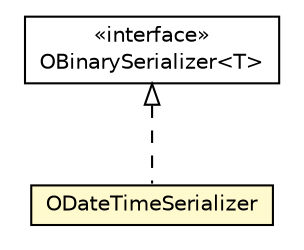 #!/usr/local/bin/dot
#
# Class diagram 
# Generated by UMLGraph version R5_6-24-gf6e263 (http://www.umlgraph.org/)
#

digraph G {
	edge [fontname="Helvetica",fontsize=10,labelfontname="Helvetica",labelfontsize=10];
	node [fontname="Helvetica",fontsize=10,shape=plaintext];
	nodesep=0.25;
	ranksep=0.5;
	// com.orientechnologies.common.serialization.types.ODateTimeSerializer
	c1408431 [label=<<table title="com.orientechnologies.common.serialization.types.ODateTimeSerializer" border="0" cellborder="1" cellspacing="0" cellpadding="2" port="p" bgcolor="lemonChiffon" href="./ODateTimeSerializer.html">
		<tr><td><table border="0" cellspacing="0" cellpadding="1">
<tr><td align="center" balign="center"> ODateTimeSerializer </td></tr>
		</table></td></tr>
		</table>>, URL="./ODateTimeSerializer.html", fontname="Helvetica", fontcolor="black", fontsize=10.0];
	// com.orientechnologies.common.serialization.types.OBinarySerializer<T>
	c1408439 [label=<<table title="com.orientechnologies.common.serialization.types.OBinarySerializer" border="0" cellborder="1" cellspacing="0" cellpadding="2" port="p" href="./OBinarySerializer.html">
		<tr><td><table border="0" cellspacing="0" cellpadding="1">
<tr><td align="center" balign="center"> &#171;interface&#187; </td></tr>
<tr><td align="center" balign="center"> OBinarySerializer&lt;T&gt; </td></tr>
		</table></td></tr>
		</table>>, URL="./OBinarySerializer.html", fontname="Helvetica", fontcolor="black", fontsize=10.0];
	//com.orientechnologies.common.serialization.types.ODateTimeSerializer implements com.orientechnologies.common.serialization.types.OBinarySerializer<T>
	c1408439:p -> c1408431:p [dir=back,arrowtail=empty,style=dashed];
}

